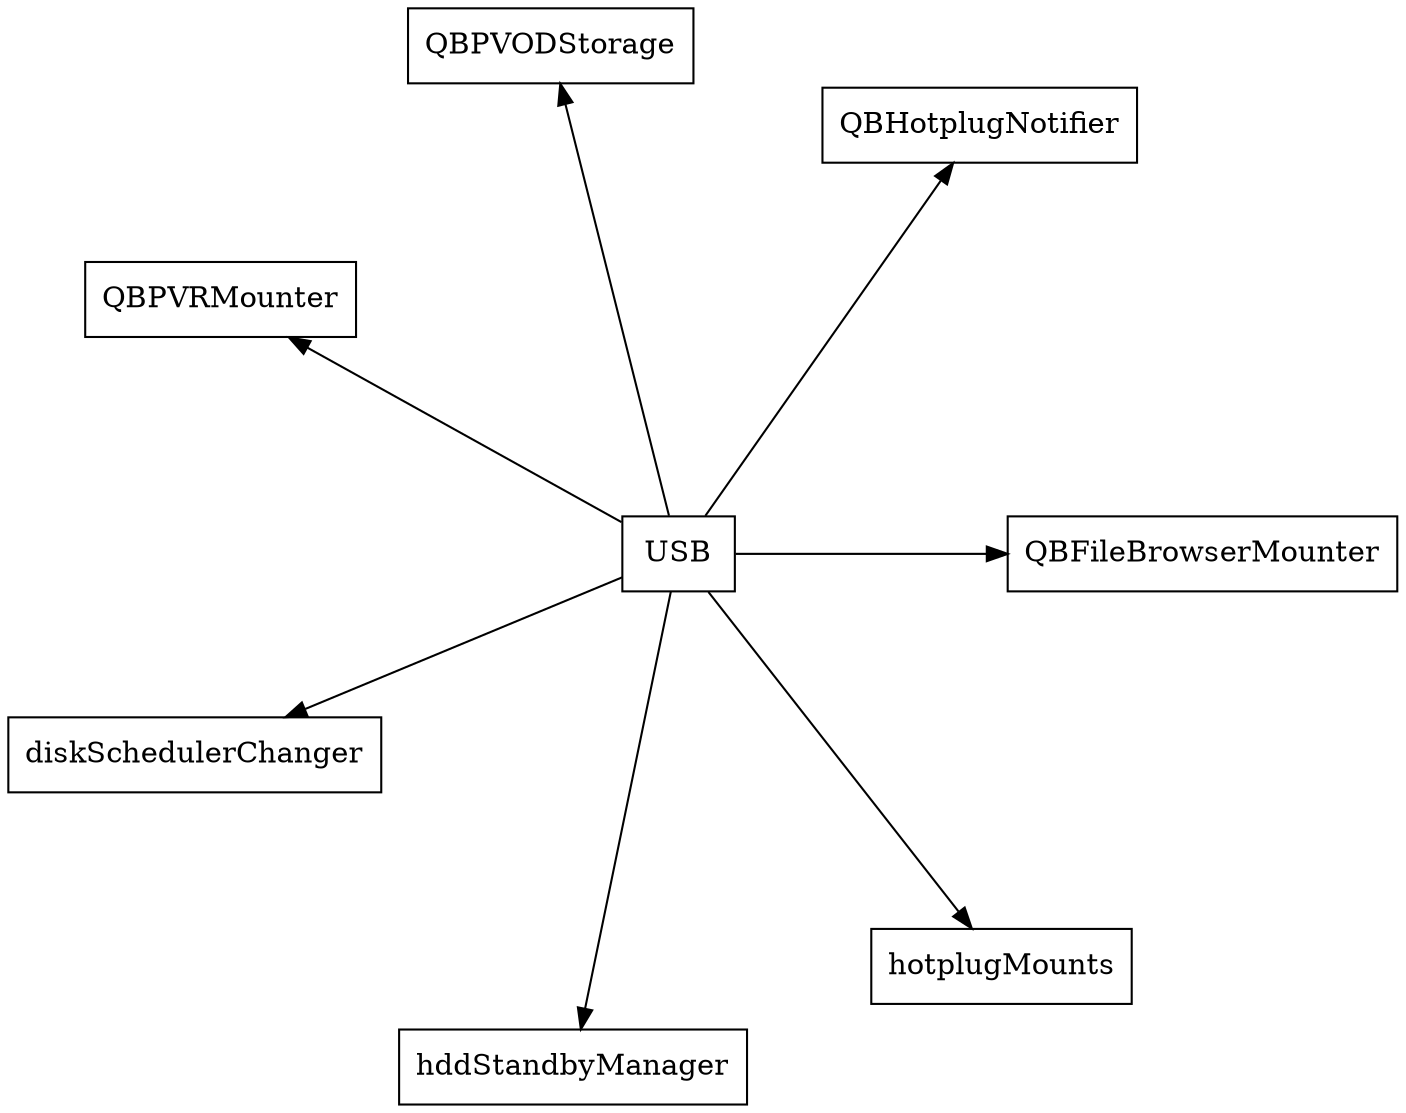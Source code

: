 digraph USB {
    node [URL="\N.html" shape=box]
    graph [layout="circo"]
    USB [label="USB" root=true]

    QBFileBrowserMounter
    QBHotplugNotifier
    QBPVODStorage
    QBPVRMounter
    diskSchedulerChanger
    hddStandbyManager
    hotplugMounts

    USB -> QBFileBrowserMounter
    USB -> QBHotplugNotifier
    USB -> QBPVODStorage
    USB -> QBPVRMounter
    USB -> diskSchedulerChanger
    USB -> hddStandbyManager
    USB -> hotplugMounts
}

